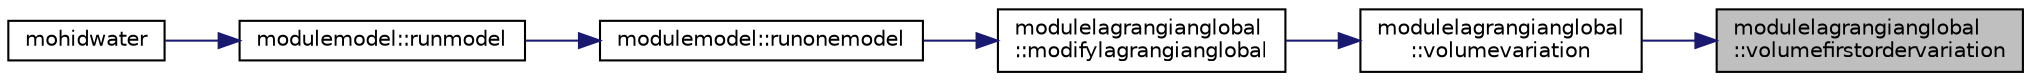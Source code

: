 digraph "modulelagrangianglobal::volumefirstordervariation"
{
 // LATEX_PDF_SIZE
  edge [fontname="Helvetica",fontsize="10",labelfontname="Helvetica",labelfontsize="10"];
  node [fontname="Helvetica",fontsize="10",shape=record];
  rankdir="RL";
  Node1 [label="modulelagrangianglobal\l::volumefirstordervariation",height=0.2,width=0.4,color="black", fillcolor="grey75", style="filled", fontcolor="black",tooltip=" "];
  Node1 -> Node2 [dir="back",color="midnightblue",fontsize="10",style="solid"];
  Node2 [label="modulelagrangianglobal\l::volumevariation",height=0.2,width=0.4,color="black", fillcolor="white", style="filled",URL="$namespacemodulelagrangianglobal.html#af49b1a80eb0ff491949cf2b360fb430f",tooltip=" "];
  Node2 -> Node3 [dir="back",color="midnightblue",fontsize="10",style="solid"];
  Node3 [label="modulelagrangianglobal\l::modifylagrangianglobal",height=0.2,width=0.4,color="black", fillcolor="white", style="filled",URL="$namespacemodulelagrangianglobal.html#a658b1fd9232553dc9130f4f03e93e4c1",tooltip=" "];
  Node3 -> Node4 [dir="back",color="midnightblue",fontsize="10",style="solid"];
  Node4 [label="modulemodel::runonemodel",height=0.2,width=0.4,color="black", fillcolor="white", style="filled",URL="$namespacemodulemodel.html#ab22d85061a595a03c83c11766cba5587",tooltip=" "];
  Node4 -> Node5 [dir="back",color="midnightblue",fontsize="10",style="solid"];
  Node5 [label="modulemodel::runmodel",height=0.2,width=0.4,color="black", fillcolor="white", style="filled",URL="$namespacemodulemodel.html#a16a07d5b28a4877790acec46aed111b6",tooltip=" "];
  Node5 -> Node6 [dir="back",color="midnightblue",fontsize="10",style="solid"];
  Node6 [label="mohidwater",height=0.2,width=0.4,color="black", fillcolor="white", style="filled",URL="$_main_8_f90.html#a22cacab418d9e36dcaa8c3aef44b4185",tooltip=" "];
}
